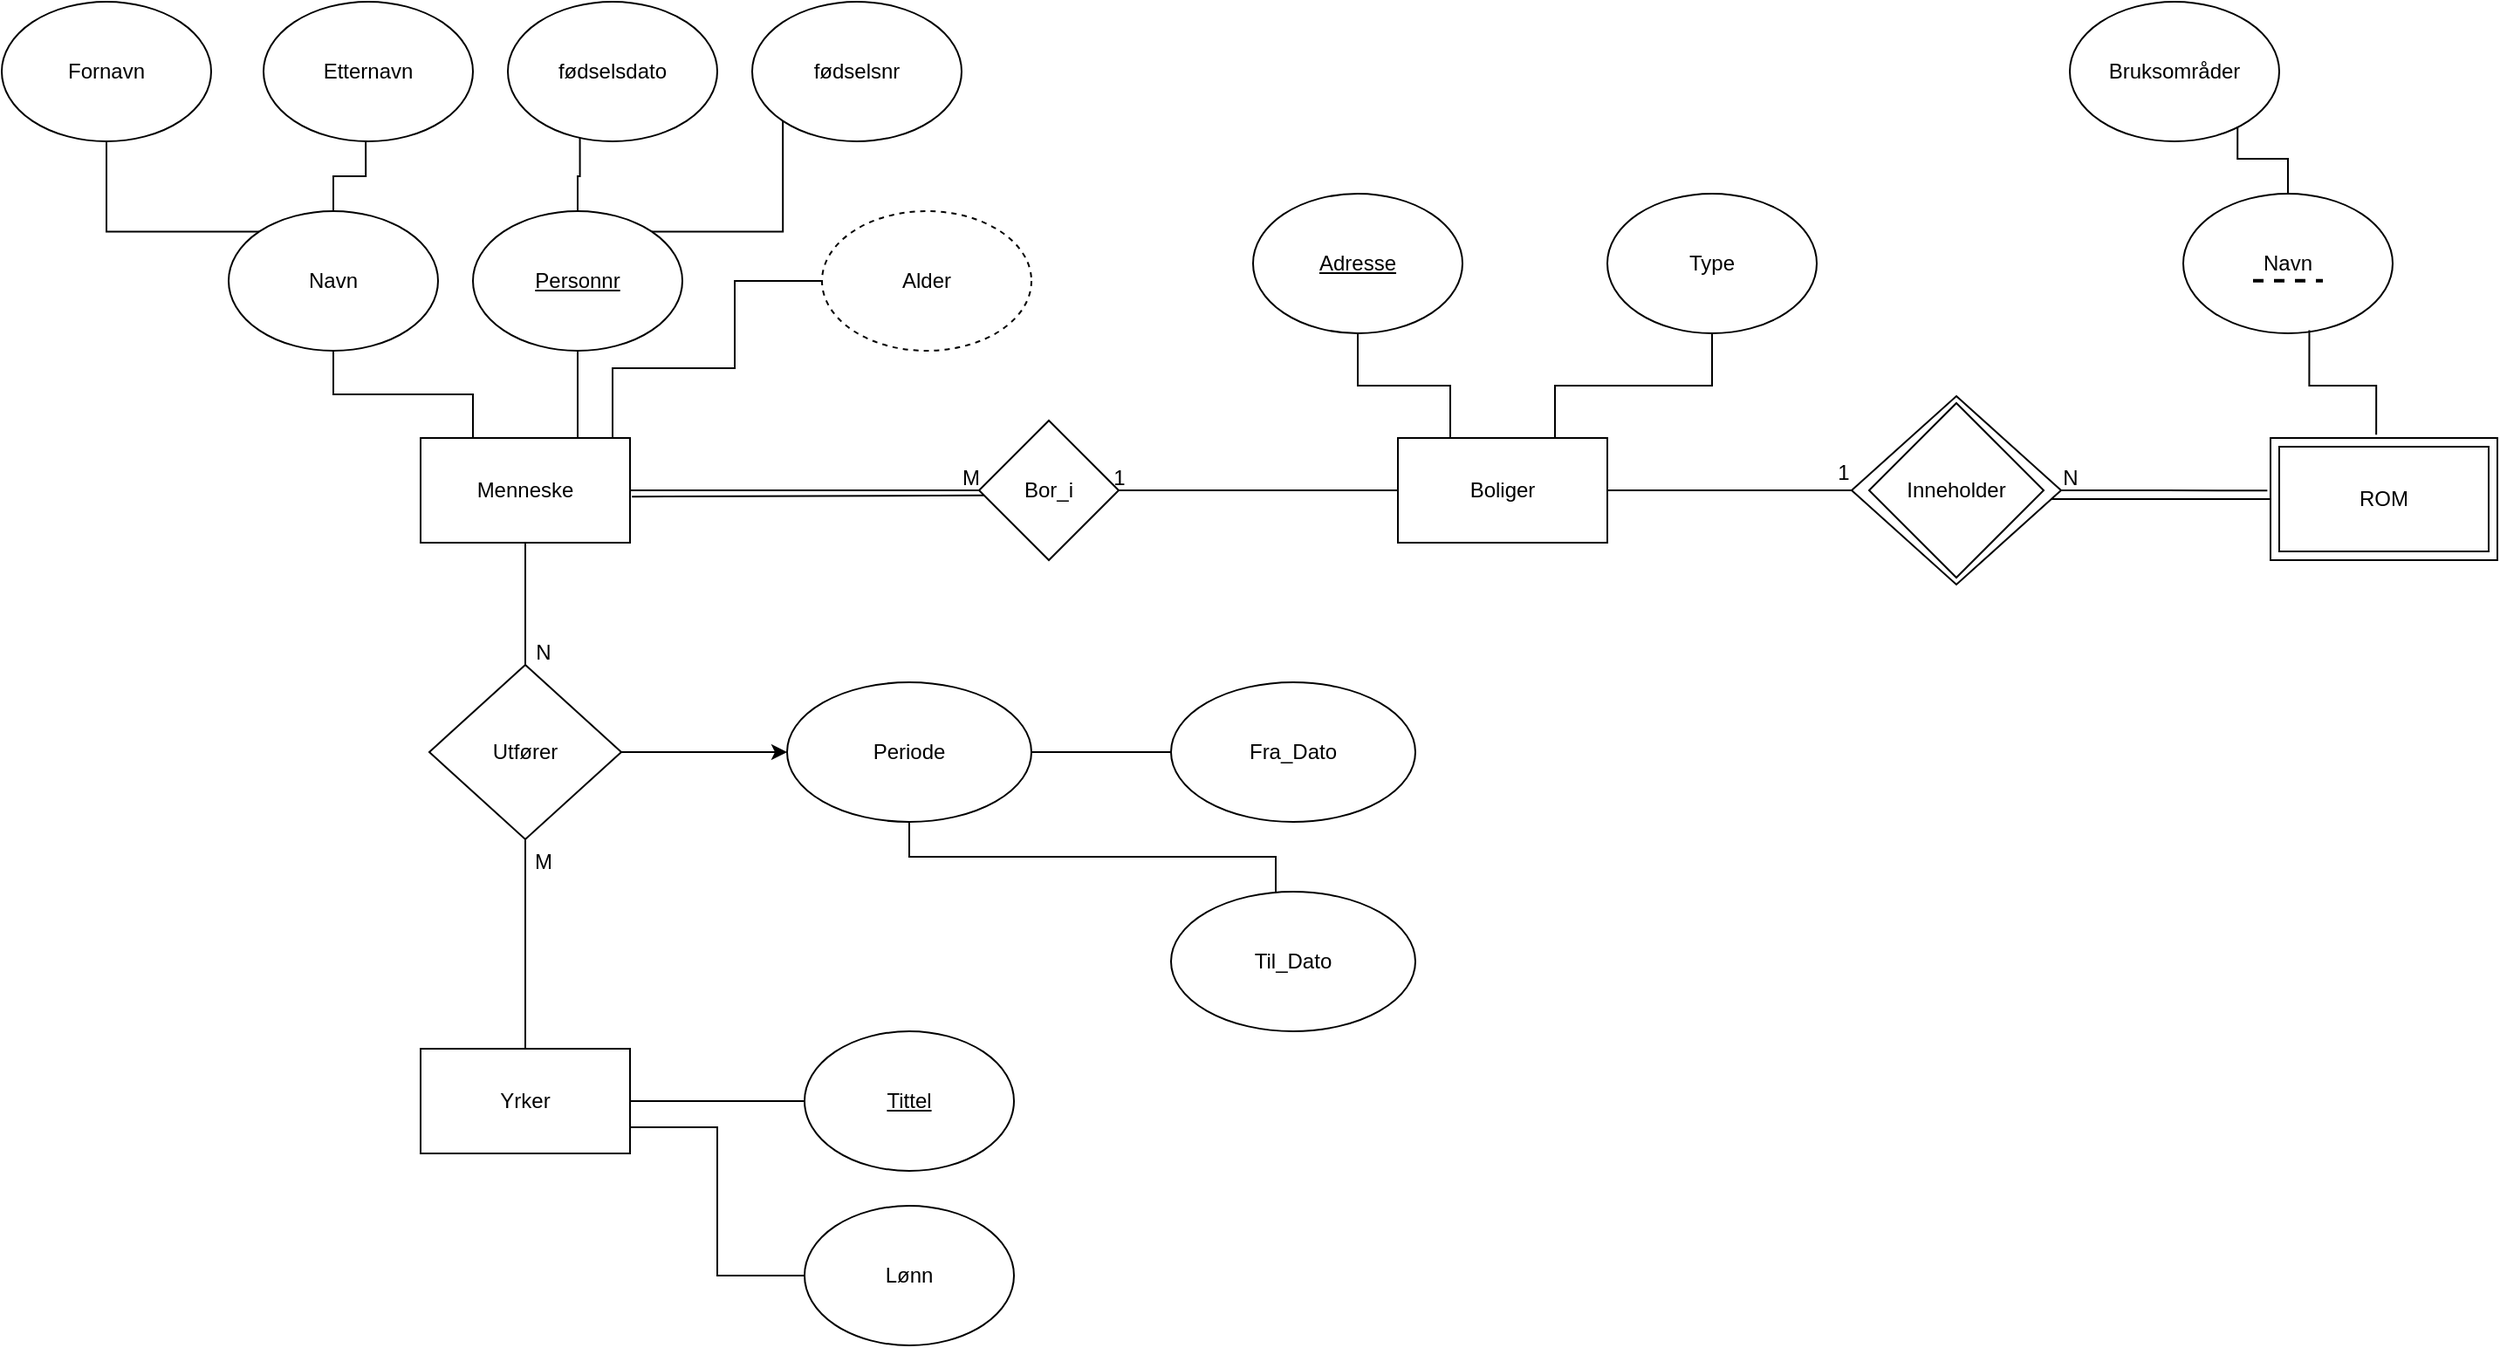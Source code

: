 <mxfile version="21.7.2" type="github">
  <diagram name="Page-1" id="F13M3PTqx_8kNUvedSjd">
    <mxGraphModel dx="1224" dy="785" grid="1" gridSize="10" guides="1" tooltips="1" connect="1" arrows="1" fold="1" page="1" pageScale="1" pageWidth="827" pageHeight="1169" math="0" shadow="0">
      <root>
        <mxCell id="0" />
        <mxCell id="1" parent="0" />
        <mxCell id="RuO9l1L-OgYIJ2cfLx8g-15" style="edgeStyle=orthogonalEdgeStyle;rounded=0;orthogonalLoop=1;jettySize=auto;html=1;exitX=0.75;exitY=0;exitDx=0;exitDy=0;entryX=0.5;entryY=1;entryDx=0;entryDy=0;endArrow=none;endFill=0;" edge="1" parent="1" source="RuO9l1L-OgYIJ2cfLx8g-1" target="RuO9l1L-OgYIJ2cfLx8g-5">
          <mxGeometry relative="1" as="geometry" />
        </mxCell>
        <mxCell id="RuO9l1L-OgYIJ2cfLx8g-16" style="edgeStyle=orthogonalEdgeStyle;rounded=0;orthogonalLoop=1;jettySize=auto;html=1;exitX=0.25;exitY=0;exitDx=0;exitDy=0;entryX=0.5;entryY=1;entryDx=0;entryDy=0;endArrow=none;endFill=0;" edge="1" parent="1" source="RuO9l1L-OgYIJ2cfLx8g-1" target="RuO9l1L-OgYIJ2cfLx8g-2">
          <mxGeometry relative="1" as="geometry" />
        </mxCell>
        <mxCell id="RuO9l1L-OgYIJ2cfLx8g-17" style="edgeStyle=orthogonalEdgeStyle;rounded=0;orthogonalLoop=1;jettySize=auto;html=1;exitX=0.877;exitY=0.008;exitDx=0;exitDy=0;entryX=0;entryY=0.5;entryDx=0;entryDy=0;endArrow=none;endFill=0;exitPerimeter=0;" edge="1" parent="1" source="RuO9l1L-OgYIJ2cfLx8g-1" target="RuO9l1L-OgYIJ2cfLx8g-14">
          <mxGeometry relative="1" as="geometry">
            <Array as="points">
              <mxPoint x="460" y="271" />
              <mxPoint x="460" y="230" />
              <mxPoint x="530" y="230" />
              <mxPoint x="530" y="180" />
            </Array>
          </mxGeometry>
        </mxCell>
        <mxCell id="RuO9l1L-OgYIJ2cfLx8g-26" style="edgeStyle=orthogonalEdgeStyle;rounded=0;orthogonalLoop=1;jettySize=auto;html=1;exitX=1;exitY=0.5;exitDx=0;exitDy=0;entryX=0;entryY=0.5;entryDx=0;entryDy=0;endArrow=none;endFill=0;" edge="1" parent="1" source="RuO9l1L-OgYIJ2cfLx8g-1" target="RuO9l1L-OgYIJ2cfLx8g-24">
          <mxGeometry relative="1" as="geometry" />
        </mxCell>
        <mxCell id="RuO9l1L-OgYIJ2cfLx8g-59" value="" style="edgeStyle=orthogonalEdgeStyle;rounded=0;orthogonalLoop=1;jettySize=auto;html=1;endArrow=none;endFill=0;" edge="1" parent="1" source="RuO9l1L-OgYIJ2cfLx8g-1" target="RuO9l1L-OgYIJ2cfLx8g-58">
          <mxGeometry relative="1" as="geometry" />
        </mxCell>
        <mxCell id="RuO9l1L-OgYIJ2cfLx8g-1" value="Menneske" style="rounded=0;whiteSpace=wrap;html=1;" vertex="1" parent="1">
          <mxGeometry x="350" y="270" width="120" height="60" as="geometry" />
        </mxCell>
        <mxCell id="RuO9l1L-OgYIJ2cfLx8g-12" style="edgeStyle=orthogonalEdgeStyle;rounded=0;orthogonalLoop=1;jettySize=auto;html=1;exitX=0.5;exitY=0;exitDx=0;exitDy=0;entryX=0.488;entryY=0.982;entryDx=0;entryDy=0;entryPerimeter=0;endArrow=none;endFill=0;" edge="1" parent="1" source="RuO9l1L-OgYIJ2cfLx8g-2" target="RuO9l1L-OgYIJ2cfLx8g-4">
          <mxGeometry relative="1" as="geometry" />
        </mxCell>
        <mxCell id="RuO9l1L-OgYIJ2cfLx8g-13" style="edgeStyle=orthogonalEdgeStyle;rounded=0;orthogonalLoop=1;jettySize=auto;html=1;exitX=0;exitY=0;exitDx=0;exitDy=0;endArrow=none;endFill=0;" edge="1" parent="1" source="RuO9l1L-OgYIJ2cfLx8g-2" target="RuO9l1L-OgYIJ2cfLx8g-3">
          <mxGeometry relative="1" as="geometry" />
        </mxCell>
        <mxCell id="RuO9l1L-OgYIJ2cfLx8g-2" value="Navn" style="ellipse;whiteSpace=wrap;html=1;" vertex="1" parent="1">
          <mxGeometry x="240" y="140" width="120" height="80" as="geometry" />
        </mxCell>
        <mxCell id="RuO9l1L-OgYIJ2cfLx8g-3" value="Fornavn" style="ellipse;whiteSpace=wrap;html=1;" vertex="1" parent="1">
          <mxGeometry x="110" y="20" width="120" height="80" as="geometry" />
        </mxCell>
        <mxCell id="RuO9l1L-OgYIJ2cfLx8g-4" value="Etternavn" style="ellipse;whiteSpace=wrap;html=1;" vertex="1" parent="1">
          <mxGeometry x="260" y="20" width="120" height="80" as="geometry" />
        </mxCell>
        <mxCell id="RuO9l1L-OgYIJ2cfLx8g-9" style="edgeStyle=orthogonalEdgeStyle;rounded=0;orthogonalLoop=1;jettySize=auto;html=1;exitX=1;exitY=0;exitDx=0;exitDy=0;entryX=0;entryY=1;entryDx=0;entryDy=0;endArrow=none;endFill=0;" edge="1" parent="1" source="RuO9l1L-OgYIJ2cfLx8g-5" target="RuO9l1L-OgYIJ2cfLx8g-7">
          <mxGeometry relative="1" as="geometry" />
        </mxCell>
        <mxCell id="RuO9l1L-OgYIJ2cfLx8g-11" style="edgeStyle=orthogonalEdgeStyle;rounded=0;orthogonalLoop=1;jettySize=auto;html=1;exitX=0.5;exitY=0;exitDx=0;exitDy=0;entryX=0.344;entryY=0.974;entryDx=0;entryDy=0;entryPerimeter=0;endArrow=none;endFill=0;" edge="1" parent="1" source="RuO9l1L-OgYIJ2cfLx8g-5" target="RuO9l1L-OgYIJ2cfLx8g-6">
          <mxGeometry relative="1" as="geometry" />
        </mxCell>
        <mxCell id="RuO9l1L-OgYIJ2cfLx8g-5" value="&lt;u&gt;Personnr&lt;/u&gt;" style="ellipse;whiteSpace=wrap;html=1;" vertex="1" parent="1">
          <mxGeometry x="380" y="140" width="120" height="80" as="geometry" />
        </mxCell>
        <mxCell id="RuO9l1L-OgYIJ2cfLx8g-6" value="fødselsdato" style="ellipse;whiteSpace=wrap;html=1;" vertex="1" parent="1">
          <mxGeometry x="400" y="20" width="120" height="80" as="geometry" />
        </mxCell>
        <mxCell id="RuO9l1L-OgYIJ2cfLx8g-7" value="fødselsnr" style="ellipse;whiteSpace=wrap;html=1;" vertex="1" parent="1">
          <mxGeometry x="540" y="20" width="120" height="80" as="geometry" />
        </mxCell>
        <mxCell id="RuO9l1L-OgYIJ2cfLx8g-14" value="Alder" style="ellipse;whiteSpace=wrap;html=1;dashed=1;" vertex="1" parent="1">
          <mxGeometry x="580" y="140" width="120" height="80" as="geometry" />
        </mxCell>
        <mxCell id="RuO9l1L-OgYIJ2cfLx8g-35" style="edgeStyle=orthogonalEdgeStyle;rounded=0;orthogonalLoop=1;jettySize=auto;html=1;exitX=0.25;exitY=0;exitDx=0;exitDy=0;endArrow=none;endFill=0;" edge="1" parent="1" source="RuO9l1L-OgYIJ2cfLx8g-18" target="RuO9l1L-OgYIJ2cfLx8g-33">
          <mxGeometry relative="1" as="geometry" />
        </mxCell>
        <mxCell id="RuO9l1L-OgYIJ2cfLx8g-36" style="edgeStyle=orthogonalEdgeStyle;rounded=0;orthogonalLoop=1;jettySize=auto;html=1;exitX=0.75;exitY=0;exitDx=0;exitDy=0;endArrow=none;endFill=0;" edge="1" parent="1" source="RuO9l1L-OgYIJ2cfLx8g-18" target="RuO9l1L-OgYIJ2cfLx8g-34">
          <mxGeometry relative="1" as="geometry" />
        </mxCell>
        <mxCell id="RuO9l1L-OgYIJ2cfLx8g-38" style="edgeStyle=orthogonalEdgeStyle;rounded=0;orthogonalLoop=1;jettySize=auto;html=1;exitX=1;exitY=0.5;exitDx=0;exitDy=0;entryX=0;entryY=0.5;entryDx=0;entryDy=0;endArrow=none;endFill=0;" edge="1" parent="1" source="RuO9l1L-OgYIJ2cfLx8g-18" target="RuO9l1L-OgYIJ2cfLx8g-37">
          <mxGeometry relative="1" as="geometry" />
        </mxCell>
        <mxCell id="RuO9l1L-OgYIJ2cfLx8g-18" value="Boliger" style="rounded=0;whiteSpace=wrap;html=1;" vertex="1" parent="1">
          <mxGeometry x="910" y="270" width="120" height="60" as="geometry" />
        </mxCell>
        <mxCell id="RuO9l1L-OgYIJ2cfLx8g-27" style="edgeStyle=orthogonalEdgeStyle;rounded=0;orthogonalLoop=1;jettySize=auto;html=1;exitX=1;exitY=0.5;exitDx=0;exitDy=0;entryX=0;entryY=0.5;entryDx=0;entryDy=0;endArrow=none;endFill=0;" edge="1" parent="1" source="RuO9l1L-OgYIJ2cfLx8g-24" target="RuO9l1L-OgYIJ2cfLx8g-18">
          <mxGeometry relative="1" as="geometry" />
        </mxCell>
        <mxCell id="RuO9l1L-OgYIJ2cfLx8g-24" value="Bor_i" style="rhombus;whiteSpace=wrap;html=1;" vertex="1" parent="1">
          <mxGeometry x="670" y="260" width="80" height="80" as="geometry" />
        </mxCell>
        <mxCell id="RuO9l1L-OgYIJ2cfLx8g-30" value="1" style="text;html=1;align=center;verticalAlign=middle;resizable=0;points=[];autosize=1;strokeColor=none;fillColor=none;" vertex="1" parent="1">
          <mxGeometry x="735" y="278" width="30" height="30" as="geometry" />
        </mxCell>
        <mxCell id="RuO9l1L-OgYIJ2cfLx8g-31" value="M" style="text;html=1;align=center;verticalAlign=middle;resizable=0;points=[];autosize=1;strokeColor=none;fillColor=none;" vertex="1" parent="1">
          <mxGeometry x="650" y="278" width="30" height="30" as="geometry" />
        </mxCell>
        <mxCell id="RuO9l1L-OgYIJ2cfLx8g-33" value="&lt;u&gt;Adresse&lt;/u&gt;" style="ellipse;whiteSpace=wrap;html=1;" vertex="1" parent="1">
          <mxGeometry x="827" y="130" width="120" height="80" as="geometry" />
        </mxCell>
        <mxCell id="RuO9l1L-OgYIJ2cfLx8g-34" value="&lt;div&gt;Type&lt;/div&gt;" style="ellipse;whiteSpace=wrap;html=1;" vertex="1" parent="1">
          <mxGeometry x="1030" y="130" width="120" height="80" as="geometry" />
        </mxCell>
        <mxCell id="RuO9l1L-OgYIJ2cfLx8g-40" style="edgeStyle=orthogonalEdgeStyle;rounded=0;orthogonalLoop=1;jettySize=auto;html=1;exitX=1;exitY=0.5;exitDx=0;exitDy=0;endArrow=none;endFill=0;entryX=-0.014;entryY=0.431;entryDx=0;entryDy=0;entryPerimeter=0;" edge="1" parent="1" source="RuO9l1L-OgYIJ2cfLx8g-37" target="RuO9l1L-OgYIJ2cfLx8g-50">
          <mxGeometry relative="1" as="geometry">
            <mxPoint x="1470" y="310" as="targetPoint" />
          </mxGeometry>
        </mxCell>
        <mxCell id="RuO9l1L-OgYIJ2cfLx8g-37" value="Inneholder" style="rhombus;whiteSpace=wrap;html=1;" vertex="1" parent="1">
          <mxGeometry x="1170" y="246" width="120" height="108" as="geometry" />
        </mxCell>
        <mxCell id="RuO9l1L-OgYIJ2cfLx8g-41" value="1" style="text;html=1;align=center;verticalAlign=middle;resizable=0;points=[];autosize=1;strokeColor=none;fillColor=none;" vertex="1" parent="1">
          <mxGeometry x="1150" y="275" width="30" height="30" as="geometry" />
        </mxCell>
        <mxCell id="RuO9l1L-OgYIJ2cfLx8g-57" style="edgeStyle=orthogonalEdgeStyle;rounded=0;orthogonalLoop=1;jettySize=auto;html=1;exitX=0.5;exitY=0;exitDx=0;exitDy=0;entryX=0.801;entryY=0.877;entryDx=0;entryDy=0;entryPerimeter=0;endArrow=none;endFill=0;" edge="1" parent="1" source="RuO9l1L-OgYIJ2cfLx8g-43" target="RuO9l1L-OgYIJ2cfLx8g-56">
          <mxGeometry relative="1" as="geometry" />
        </mxCell>
        <mxCell id="RuO9l1L-OgYIJ2cfLx8g-43" value="Navn" style="ellipse;whiteSpace=wrap;html=1;perimeterSpacing=0;strokeColor=default;gradientColor=none;fillColor=default;" vertex="1" parent="1">
          <mxGeometry x="1360" y="130" width="120" height="80" as="geometry" />
        </mxCell>
        <mxCell id="RuO9l1L-OgYIJ2cfLx8g-47" style="edgeStyle=orthogonalEdgeStyle;rounded=0;orthogonalLoop=1;jettySize=auto;html=1;exitX=0.466;exitY=-0.026;exitDx=0;exitDy=0;exitPerimeter=0;entryX=0.602;entryY=0.978;entryDx=0;entryDy=0;entryPerimeter=0;endArrow=none;endFill=0;" edge="1" parent="1" source="RuO9l1L-OgYIJ2cfLx8g-50" target="RuO9l1L-OgYIJ2cfLx8g-43">
          <mxGeometry relative="1" as="geometry">
            <mxPoint x="1495" y="270" as="sourcePoint" />
            <mxPoint x="1452.15" y="214.64" as="targetPoint" />
          </mxGeometry>
        </mxCell>
        <mxCell id="RuO9l1L-OgYIJ2cfLx8g-48" value="" style="endArrow=none;dashed=1;html=1;strokeWidth=2;rounded=0;" edge="1" parent="1">
          <mxGeometry width="50" height="50" relative="1" as="geometry">
            <mxPoint x="1400" y="179.82" as="sourcePoint" />
            <mxPoint x="1440" y="179.82" as="targetPoint" />
          </mxGeometry>
        </mxCell>
        <mxCell id="RuO9l1L-OgYIJ2cfLx8g-49" value="" style="rounded=0;whiteSpace=wrap;html=1;" vertex="1" parent="1">
          <mxGeometry x="1415" y="275" width="120" height="60" as="geometry" />
        </mxCell>
        <mxCell id="RuO9l1L-OgYIJ2cfLx8g-54" style="edgeStyle=orthogonalEdgeStyle;rounded=0;orthogonalLoop=1;jettySize=auto;html=1;exitX=0;exitY=0.5;exitDx=0;exitDy=0;endArrow=none;endFill=0;" edge="1" parent="1" source="RuO9l1L-OgYIJ2cfLx8g-50" target="RuO9l1L-OgYIJ2cfLx8g-37">
          <mxGeometry relative="1" as="geometry">
            <Array as="points">
              <mxPoint x="1300" y="305" />
              <mxPoint x="1300" y="305" />
            </Array>
          </mxGeometry>
        </mxCell>
        <mxCell id="RuO9l1L-OgYIJ2cfLx8g-50" value="ROM" style="rounded=0;whiteSpace=wrap;html=1;fillColor=none;" vertex="1" parent="1">
          <mxGeometry x="1410" y="270" width="130" height="70" as="geometry" />
        </mxCell>
        <mxCell id="RuO9l1L-OgYIJ2cfLx8g-53" value="N" style="text;html=1;align=center;verticalAlign=middle;resizable=0;points=[];autosize=1;strokeColor=none;fillColor=none;" vertex="1" parent="1">
          <mxGeometry x="1280" y="278" width="30" height="30" as="geometry" />
        </mxCell>
        <mxCell id="RuO9l1L-OgYIJ2cfLx8g-55" value="" style="rhombus;whiteSpace=wrap;html=1;fillColor=none;" vertex="1" parent="1">
          <mxGeometry x="1180" y="250" width="100" height="100" as="geometry" />
        </mxCell>
        <mxCell id="RuO9l1L-OgYIJ2cfLx8g-56" value="Bruksområder" style="ellipse;whiteSpace=wrap;html=1;" vertex="1" parent="1">
          <mxGeometry x="1295" y="20" width="120" height="80" as="geometry" />
        </mxCell>
        <mxCell id="RuO9l1L-OgYIJ2cfLx8g-64" style="edgeStyle=orthogonalEdgeStyle;rounded=0;orthogonalLoop=1;jettySize=auto;html=1;exitX=0.5;exitY=1;exitDx=0;exitDy=0;entryX=0.5;entryY=0;entryDx=0;entryDy=0;endArrow=none;endFill=0;" edge="1" parent="1" source="RuO9l1L-OgYIJ2cfLx8g-58" target="RuO9l1L-OgYIJ2cfLx8g-63">
          <mxGeometry relative="1" as="geometry" />
        </mxCell>
        <mxCell id="RuO9l1L-OgYIJ2cfLx8g-67" value="" style="edgeStyle=orthogonalEdgeStyle;rounded=0;orthogonalLoop=1;jettySize=auto;html=1;" edge="1" parent="1" source="RuO9l1L-OgYIJ2cfLx8g-58" target="RuO9l1L-OgYIJ2cfLx8g-66">
          <mxGeometry relative="1" as="geometry" />
        </mxCell>
        <mxCell id="RuO9l1L-OgYIJ2cfLx8g-58" value="Utfører" style="rhombus;whiteSpace=wrap;html=1;rounded=0;" vertex="1" parent="1">
          <mxGeometry x="355" y="400" width="110" height="100" as="geometry" />
        </mxCell>
        <mxCell id="RuO9l1L-OgYIJ2cfLx8g-62" value="" style="endArrow=none;html=1;rounded=0;exitX=1.009;exitY=0.56;exitDx=0;exitDy=0;exitPerimeter=0;entryX=0.033;entryY=0.536;entryDx=0;entryDy=0;entryPerimeter=0;" edge="1" parent="1" source="RuO9l1L-OgYIJ2cfLx8g-1" target="RuO9l1L-OgYIJ2cfLx8g-24">
          <mxGeometry width="50" height="50" relative="1" as="geometry">
            <mxPoint x="550" y="340" as="sourcePoint" />
            <mxPoint x="600" y="290" as="targetPoint" />
          </mxGeometry>
        </mxCell>
        <mxCell id="RuO9l1L-OgYIJ2cfLx8g-74" style="edgeStyle=orthogonalEdgeStyle;rounded=0;orthogonalLoop=1;jettySize=auto;html=1;exitX=1;exitY=0.5;exitDx=0;exitDy=0;entryX=0;entryY=0.5;entryDx=0;entryDy=0;endArrow=none;endFill=0;" edge="1" parent="1" source="RuO9l1L-OgYIJ2cfLx8g-63" target="RuO9l1L-OgYIJ2cfLx8g-73">
          <mxGeometry relative="1" as="geometry" />
        </mxCell>
        <mxCell id="RuO9l1L-OgYIJ2cfLx8g-76" style="edgeStyle=orthogonalEdgeStyle;rounded=0;orthogonalLoop=1;jettySize=auto;html=1;exitX=1;exitY=0.75;exitDx=0;exitDy=0;entryX=0;entryY=0.5;entryDx=0;entryDy=0;endArrow=none;endFill=0;" edge="1" parent="1" source="RuO9l1L-OgYIJ2cfLx8g-63" target="RuO9l1L-OgYIJ2cfLx8g-75">
          <mxGeometry relative="1" as="geometry" />
        </mxCell>
        <mxCell id="RuO9l1L-OgYIJ2cfLx8g-63" value="Yrker" style="rounded=0;whiteSpace=wrap;html=1;" vertex="1" parent="1">
          <mxGeometry x="350" y="620" width="120" height="60" as="geometry" />
        </mxCell>
        <mxCell id="RuO9l1L-OgYIJ2cfLx8g-69" value="" style="edgeStyle=orthogonalEdgeStyle;rounded=0;orthogonalLoop=1;jettySize=auto;html=1;endArrow=none;endFill=0;" edge="1" parent="1" source="RuO9l1L-OgYIJ2cfLx8g-66" target="RuO9l1L-OgYIJ2cfLx8g-68">
          <mxGeometry relative="1" as="geometry" />
        </mxCell>
        <mxCell id="RuO9l1L-OgYIJ2cfLx8g-72" value="" style="edgeStyle=orthogonalEdgeStyle;rounded=0;orthogonalLoop=1;jettySize=auto;html=1;endArrow=none;endFill=0;" edge="1" parent="1" source="RuO9l1L-OgYIJ2cfLx8g-66" target="RuO9l1L-OgYIJ2cfLx8g-71">
          <mxGeometry relative="1" as="geometry">
            <Array as="points">
              <mxPoint x="630" y="510" />
              <mxPoint x="840" y="510" />
            </Array>
          </mxGeometry>
        </mxCell>
        <mxCell id="RuO9l1L-OgYIJ2cfLx8g-66" value="Periode" style="ellipse;whiteSpace=wrap;html=1;rounded=0;" vertex="1" parent="1">
          <mxGeometry x="560" y="410" width="140" height="80" as="geometry" />
        </mxCell>
        <mxCell id="RuO9l1L-OgYIJ2cfLx8g-68" value="Fra_Dato" style="ellipse;whiteSpace=wrap;html=1;rounded=0;" vertex="1" parent="1">
          <mxGeometry x="780" y="410" width="140" height="80" as="geometry" />
        </mxCell>
        <mxCell id="RuO9l1L-OgYIJ2cfLx8g-71" value="Til_Dato" style="ellipse;whiteSpace=wrap;html=1;rounded=0;" vertex="1" parent="1">
          <mxGeometry x="780" y="530" width="140" height="80" as="geometry" />
        </mxCell>
        <mxCell id="RuO9l1L-OgYIJ2cfLx8g-73" value="&lt;u&gt;Tittel&lt;/u&gt;" style="ellipse;whiteSpace=wrap;html=1;" vertex="1" parent="1">
          <mxGeometry x="570" y="610" width="120" height="80" as="geometry" />
        </mxCell>
        <mxCell id="RuO9l1L-OgYIJ2cfLx8g-75" value="Lønn" style="ellipse;whiteSpace=wrap;html=1;" vertex="1" parent="1">
          <mxGeometry x="570" y="710" width="120" height="80" as="geometry" />
        </mxCell>
        <mxCell id="RuO9l1L-OgYIJ2cfLx8g-77" value="N" style="text;html=1;align=center;verticalAlign=middle;resizable=0;points=[];autosize=1;strokeColor=none;fillColor=none;" vertex="1" parent="1">
          <mxGeometry x="405" y="378" width="30" height="30" as="geometry" />
        </mxCell>
        <mxCell id="RuO9l1L-OgYIJ2cfLx8g-78" value="M" style="text;html=1;align=center;verticalAlign=middle;resizable=0;points=[];autosize=1;strokeColor=none;fillColor=none;" vertex="1" parent="1">
          <mxGeometry x="405" y="498" width="30" height="30" as="geometry" />
        </mxCell>
      </root>
    </mxGraphModel>
  </diagram>
</mxfile>
